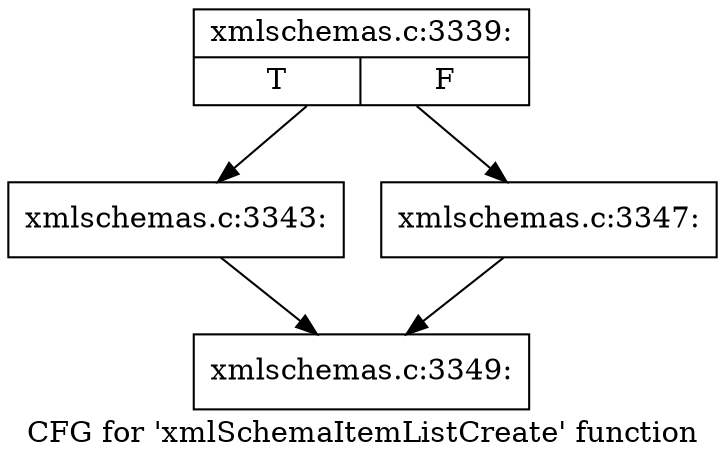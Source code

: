 digraph "CFG for 'xmlSchemaItemListCreate' function" {
	label="CFG for 'xmlSchemaItemListCreate' function";

	Node0x55d0266ed6e0 [shape=record,label="{xmlschemas.c:3339:|{<s0>T|<s1>F}}"];
	Node0x55d0266ed6e0 -> Node0x55d0266ef1b0;
	Node0x55d0266ed6e0 -> Node0x55d0266ef200;
	Node0x55d0266ef1b0 [shape=record,label="{xmlschemas.c:3343:}"];
	Node0x55d0266ef1b0 -> Node0x55d0266ee7f0;
	Node0x55d0266ef200 [shape=record,label="{xmlschemas.c:3347:}"];
	Node0x55d0266ef200 -> Node0x55d0266ee7f0;
	Node0x55d0266ee7f0 [shape=record,label="{xmlschemas.c:3349:}"];
}
